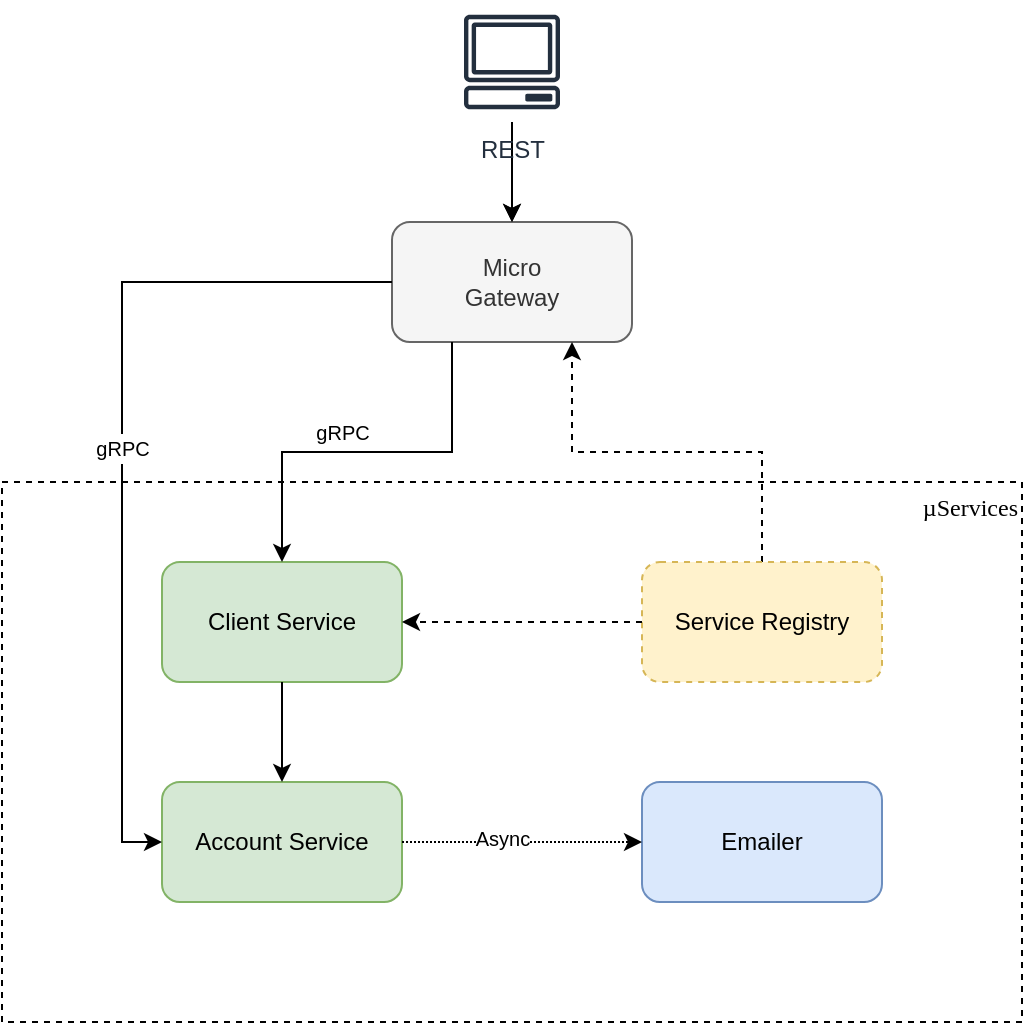 <mxfile version="11.1.1"><diagram id="-xvLTG5T7h6Y87ORxDBl" name="Page-1"><mxGraphModel dx="1426" dy="796" grid="1" gridSize="10" guides="1" tooltips="1" connect="1" arrows="1" fold="1" page="1" pageScale="1" pageWidth="850" pageHeight="1100" math="0" shadow="0"><root><mxCell id="0"/><mxCell id="1" parent="0"/><mxCell id="uovAlFPkj8cbz_5tZg6F-2" value="Micro&lt;br&gt;Gateway" style="rounded=1;whiteSpace=wrap;html=1;fillColor=#f5f5f5;strokeColor=#666666;fontColor=#333333;" parent="1" vertex="1"><mxGeometry x="365" y="160" width="120" height="60" as="geometry"/></mxCell><mxCell id="uovAlFPkj8cbz_5tZg6F-3" value="&lt;font face=&quot;Comic Sans MS&quot;&gt;&amp;nbsp;µServices&lt;br&gt;&lt;br&gt;&lt;br&gt;&lt;br&gt;&lt;br&gt;&lt;br&gt;&lt;br&gt;&lt;br&gt;&lt;br&gt;&lt;br&gt;&lt;br&gt;&lt;br&gt;&lt;br&gt;&lt;br&gt;&lt;br&gt;&lt;br&gt;&lt;br&gt;&amp;nbsp;&lt;/font&gt;" style="rounded=0;whiteSpace=wrap;html=1;dashed=1;align=right;" parent="1" vertex="1"><mxGeometry x="170" y="290" width="510" height="270" as="geometry"/></mxCell><mxCell id="uovAlFPkj8cbz_5tZg6F-4" value="Client Service" style="rounded=1;whiteSpace=wrap;html=1;fillColor=#d5e8d4;strokeColor=#82b366;" parent="1" vertex="1"><mxGeometry x="250" y="330" width="120" height="60" as="geometry"/></mxCell><mxCell id="uovAlFPkj8cbz_5tZg6F-5" value="Account Service" style="rounded=1;whiteSpace=wrap;html=1;fillColor=#d5e8d4;strokeColor=#82b366;" parent="1" vertex="1"><mxGeometry x="250" y="440" width="120" height="60" as="geometry"/></mxCell><mxCell id="uovAlFPkj8cbz_5tZg6F-6" value="Emailer" style="rounded=1;whiteSpace=wrap;html=1;fillColor=#dae8fc;strokeColor=#6c8ebf;" parent="1" vertex="1"><mxGeometry x="490" y="440" width="120" height="60" as="geometry"/></mxCell><mxCell id="uovAlFPkj8cbz_5tZg6F-9" value="" style="endArrow=classic;html=1;exitX=0.5;exitY=1;exitDx=0;exitDy=0;entryX=0.5;entryY=0;entryDx=0;entryDy=0;" parent="1" source="uovAlFPkj8cbz_5tZg6F-4" target="uovAlFPkj8cbz_5tZg6F-5" edge="1"><mxGeometry width="50" height="50" relative="1" as="geometry"><mxPoint x="120" y="680" as="sourcePoint"/><mxPoint x="170" y="630" as="targetPoint"/></mxGeometry></mxCell><mxCell id="uovAlFPkj8cbz_5tZg6F-10" style="edgeStyle=orthogonalEdgeStyle;rounded=0;orthogonalLoop=1;jettySize=auto;html=1;exitX=0.25;exitY=1;exitDx=0;exitDy=0;" parent="1" source="uovAlFPkj8cbz_5tZg6F-2" target="uovAlFPkj8cbz_5tZg6F-4" edge="1"><mxGeometry relative="1" as="geometry"/></mxCell><mxCell id="WFFAFE5TkHtwUwFjMXyt-6" value="&lt;font style=&quot;font-size: 10px&quot;&gt;gRPC&lt;/font&gt;" style="text;html=1;resizable=0;points=[];align=center;verticalAlign=middle;labelBackgroundColor=#ffffff;" parent="uovAlFPkj8cbz_5tZg6F-10" vertex="1" connectable="0"><mxGeometry x="-0.526" y="-27" relative="1" as="geometry"><mxPoint x="-28" y="-1" as="offset"/></mxGeometry></mxCell><mxCell id="uovAlFPkj8cbz_5tZg6F-7" value="" style="endArrow=classic;html=1;exitX=1;exitY=0.5;exitDx=0;exitDy=0;dashed=1;dashPattern=1 1;" parent="1" source="uovAlFPkj8cbz_5tZg6F-5" target="uovAlFPkj8cbz_5tZg6F-6" edge="1"><mxGeometry width="50" height="50" relative="1" as="geometry"><mxPoint x="120" y="680" as="sourcePoint"/><mxPoint x="170" y="630" as="targetPoint"/></mxGeometry></mxCell><mxCell id="WFFAFE5TkHtwUwFjMXyt-1" value="&lt;font style=&quot;font-size: 10px&quot;&gt;Async&lt;/font&gt;" style="text;html=1;resizable=0;points=[];align=center;verticalAlign=middle;labelBackgroundColor=#ffffff;" parent="uovAlFPkj8cbz_5tZg6F-7" vertex="1" connectable="0"><mxGeometry x="-0.167" y="2" relative="1" as="geometry"><mxPoint as="offset"/></mxGeometry></mxCell><mxCell id="uovAlFPkj8cbz_5tZg6F-14" style="edgeStyle=orthogonalEdgeStyle;rounded=0;orthogonalLoop=1;jettySize=auto;html=1;exitX=0.5;exitY=0;exitDx=0;exitDy=0;dashed=1;entryX=0.75;entryY=1;entryDx=0;entryDy=0;" parent="1" source="uovAlFPkj8cbz_5tZg6F-13" target="uovAlFPkj8cbz_5tZg6F-2" edge="1"><mxGeometry relative="1" as="geometry"><mxPoint x="550" y="210" as="targetPoint"/></mxGeometry></mxCell><mxCell id="uovAlFPkj8cbz_5tZg6F-13" value="Service Registry" style="rounded=1;whiteSpace=wrap;html=1;dashed=1;fillColor=#fff2cc;strokeColor=#d6b656;" parent="1" vertex="1"><mxGeometry x="490" y="330" width="120" height="60" as="geometry"/></mxCell><mxCell id="uovAlFPkj8cbz_5tZg6F-15" style="edgeStyle=orthogonalEdgeStyle;rounded=0;orthogonalLoop=1;jettySize=auto;html=1;entryX=0;entryY=0.5;entryDx=0;entryDy=0;exitX=0;exitY=0.5;exitDx=0;exitDy=0;" parent="1" source="uovAlFPkj8cbz_5tZg6F-2" target="uovAlFPkj8cbz_5tZg6F-5" edge="1"><mxGeometry relative="1" as="geometry"><mxPoint x="380" y="190" as="sourcePoint"/></mxGeometry></mxCell><mxCell id="WFFAFE5TkHtwUwFjMXyt-9" value="&lt;font style=&quot;font-size: 10px&quot;&gt;gRPC&lt;/font&gt;" style="text;html=1;resizable=0;points=[];align=center;verticalAlign=middle;labelBackgroundColor=#ffffff;" parent="uovAlFPkj8cbz_5tZg6F-15" vertex="1" connectable="0"><mxGeometry x="-0.319" y="70" relative="1" as="geometry"><mxPoint x="-70" y="70" as="offset"/></mxGeometry></mxCell><mxCell id="WFFAFE5TkHtwUwFjMXyt-2" style="edgeStyle=orthogonalEdgeStyle;rounded=0;orthogonalLoop=1;jettySize=auto;html=1;dashed=1;entryX=1;entryY=0.5;entryDx=0;entryDy=0;" parent="1" source="uovAlFPkj8cbz_5tZg6F-13" target="uovAlFPkj8cbz_5tZg6F-4" edge="1"><mxGeometry relative="1" as="geometry"><mxPoint x="485" y="230" as="targetPoint"/><mxPoint x="560" y="340" as="sourcePoint"/></mxGeometry></mxCell><mxCell id="WFFAFE5TkHtwUwFjMXyt-4" style="edgeStyle=orthogonalEdgeStyle;rounded=0;orthogonalLoop=1;jettySize=auto;html=1;" parent="1" source="WFFAFE5TkHtwUwFjMXyt-3" target="uovAlFPkj8cbz_5tZg6F-2" edge="1"><mxGeometry relative="1" as="geometry"/></mxCell><mxCell id="WFFAFE5TkHtwUwFjMXyt-5" value="" style="edgeStyle=orthogonalEdgeStyle;rounded=0;orthogonalLoop=1;jettySize=auto;html=1;" parent="1" source="WFFAFE5TkHtwUwFjMXyt-3" target="uovAlFPkj8cbz_5tZg6F-2" edge="1"><mxGeometry relative="1" as="geometry"/></mxCell><mxCell id="WFFAFE5TkHtwUwFjMXyt-3" value="REST" style="outlineConnect=0;fontColor=#232F3E;gradientColor=none;strokeColor=#232F3E;fillColor=#ffffff;dashed=0;verticalLabelPosition=bottom;verticalAlign=top;align=center;html=1;fontSize=12;fontStyle=0;aspect=fixed;shape=mxgraph.aws4.resourceIcon;resIcon=mxgraph.aws4.client;" parent="1" vertex="1"><mxGeometry x="395" y="50" width="60" height="60" as="geometry"/></mxCell></root></mxGraphModel></diagram></mxfile>